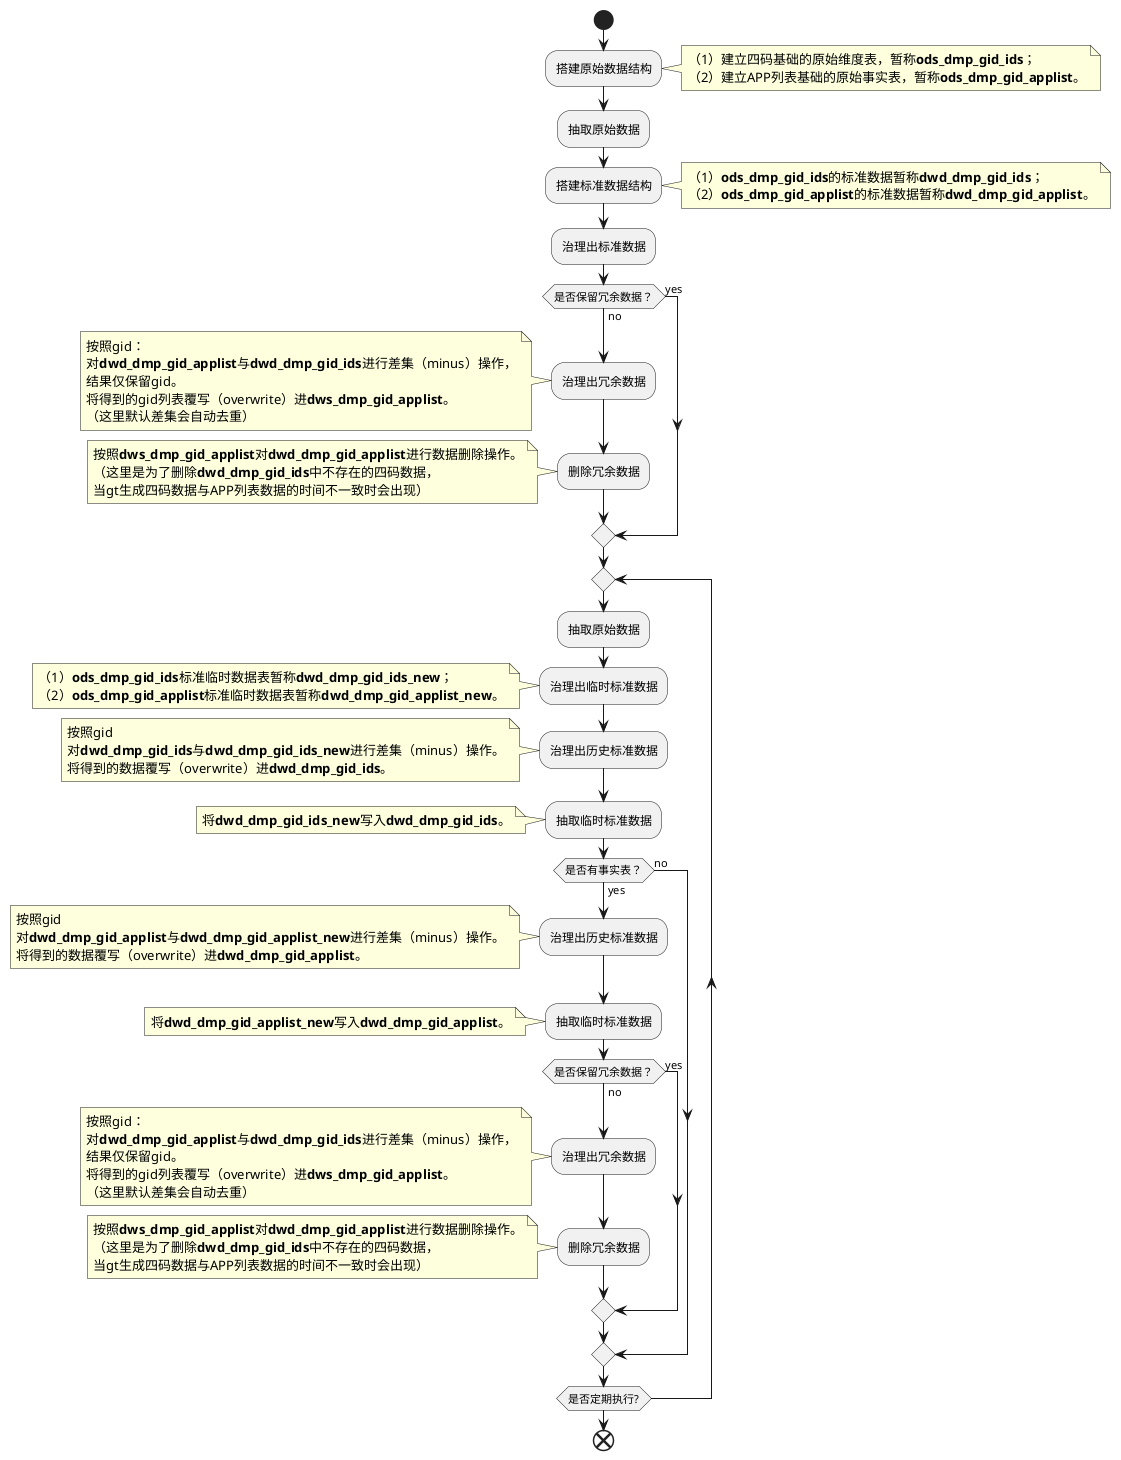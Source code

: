 @startuml
start
:搭建原始数据结构;
note right
（1）建立四码基础的原始维度表，暂称**ods_dmp_gid_ids**；
（2）建立APP列表基础的原始事实表，暂称**ods_dmp_gid_applist**。
end note
:抽取原始数据;
:搭建标准数据结构;
note right
（1）**ods_dmp_gid_ids**的标准数据暂称**dwd_dmp_gid_ids**；
（2）**ods_dmp_gid_applist**的标准数据暂称**dwd_dmp_gid_applist**。
end note
:治理出标准数据;
if (是否保留冗余数据？) then (yes)
else (no)
:治理出冗余数据;
note left
按照gid：
对**dwd_dmp_gid_applist**与**dwd_dmp_gid_ids**进行差集（minus）操作，
结果仅保留gid。
将得到的gid列表覆写（overwrite）进**dws_dmp_gid_applist**。
（这里默认差集会自动去重）
end note
:删除冗余数据;
note left
按照**dws_dmp_gid_applist**对**dwd_dmp_gid_applist**进行数据删除操作。
（这里是为了删除**dwd_dmp_gid_ids**中不存在的四码数据，
当gt生成四码数据与APP列表数据的时间不一致时会出现）
end note
endif
repeat
:抽取原始数据;
:治理出临时标准数据;
note left
（1）**ods_dmp_gid_ids**标准临时数据表暂称**dwd_dmp_gid_ids_new**；
（2）**ods_dmp_gid_applist**标准临时数据表暂称**dwd_dmp_gid_applist_new**。
end note
:治理出历史标准数据;
note left
按照gid
对**dwd_dmp_gid_ids**与**dwd_dmp_gid_ids_new**进行差集（minus）操作。
将得到的数据覆写（overwrite）进**dwd_dmp_gid_ids**。
end note
:抽取临时标准数据;
note left
将**dwd_dmp_gid_ids_new**写入**dwd_dmp_gid_ids**。
end note
if(是否有事实表？) then (yes)
:治理出历史标准数据;
note left
按照gid
对**dwd_dmp_gid_applist**与**dwd_dmp_gid_applist_new**进行差集（minus）操作。
将得到的数据覆写（overwrite）进**dwd_dmp_gid_applist**。
end note
:抽取临时标准数据;
note left
将**dwd_dmp_gid_applist_new**写入**dwd_dmp_gid_applist**。
end note
if (是否保留冗余数据？) then (yes)
else (no)
:治理出冗余数据;
note left
按照gid：
对**dwd_dmp_gid_applist**与**dwd_dmp_gid_ids**进行差集（minus）操作，
结果仅保留gid。
将得到的gid列表覆写（overwrite）进**dws_dmp_gid_applist**。
（这里默认差集会自动去重）
end note
:删除冗余数据;
note left
按照**dws_dmp_gid_applist**对**dwd_dmp_gid_applist**进行数据删除操作。
（这里是为了删除**dwd_dmp_gid_ids**中不存在的四码数据，
当gt生成四码数据与APP列表数据的时间不一致时会出现）
end note
endif
else (no)
endif
repeat while (是否定期执行?)
end
@enduml

